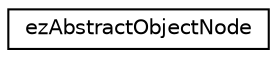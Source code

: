digraph "Graphical Class Hierarchy"
{
 // LATEX_PDF_SIZE
  edge [fontname="Helvetica",fontsize="10",labelfontname="Helvetica",labelfontsize="10"];
  node [fontname="Helvetica",fontsize="10",shape=record];
  rankdir="LR";
  Node0 [label="ezAbstractObjectNode",height=0.2,width=0.4,color="black", fillcolor="white", style="filled",URL="$de/d70/classez_abstract_object_node.htm",tooltip=" "];
}
